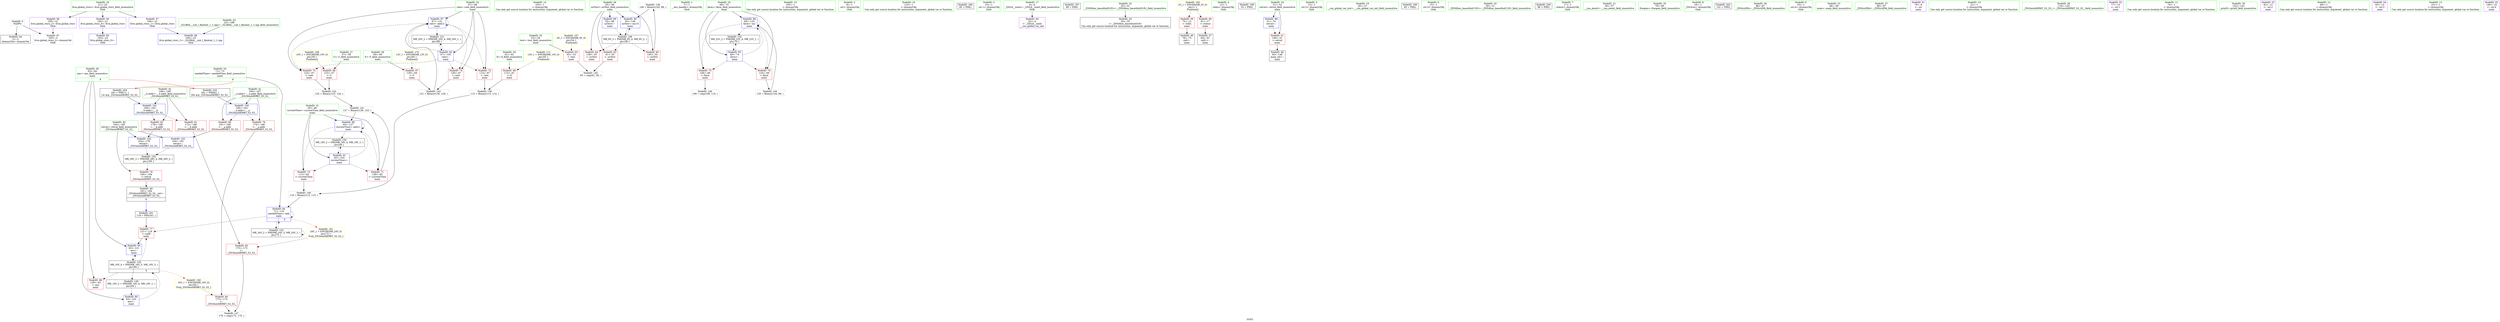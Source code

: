 digraph "SVFG" {
	label="SVFG";

	Node0x557bcdfb3090 [shape=record,color=grey,label="{NodeID: 0\nNullPtr}"];
	Node0x557bcdfb3090 -> Node0x557bcdfca710[style=solid];
	Node0x557bcdfb3090 -> Node0x557bcdfcdb70[style=solid];
	Node0x557bcdfcab80 [shape=record,color=blue,label="{NodeID: 97\n67\<--131\nrate\<--add12\nmain\n}"];
	Node0x557bcdfcab80 -> Node0x557bcdfccee0[style=dashed];
	Node0x557bcdfcab80 -> Node0x557bcdfccfb0[style=dashed];
	Node0x557bcdfcab80 -> Node0x557bcdfcd080[style=dashed];
	Node0x557bcdfcab80 -> Node0x557bcdfcab80[style=dashed];
	Node0x557bcdfcab80 -> Node0x557bcdfd78f0[style=dashed];
	Node0x557bcdfc8bb0 [shape=record,color=green,label="{NodeID: 14\n103\<--1\n\<--dummyObj\nCan only get source location for instruction, argument, global var or function.}"];
	Node0x557bcdfc98f0 [shape=record,color=green,label="{NodeID: 28\n59\<--60\nF\<--F_field_insensitive\nmain\n}"];
	Node0x557bcdfc98f0 -> Node0x557bcdfccad0[style=solid];
	Node0x557bcdfca540 [shape=record,color=green,label="{NodeID: 42\n168\<--169\n__b.addr\<--__b.addr_field_insensitive\n_ZSt3minIdERKT_S2_S2_\n}"];
	Node0x557bcdfca540 -> Node0x557bcdfcd630[style=solid];
	Node0x557bcdfca540 -> Node0x557bcdfcd700[style=solid];
	Node0x557bcdfca540 -> Node0x557bcdfcaec0[style=solid];
	Node0x557bcdfd1160 [shape=record,color=grey,label="{NodeID: 139\n146 = Binary(145, 89, )\n}"];
	Node0x557bcdfd1160 -> Node0x557bcdfcad20[style=solid];
	Node0x557bcdfcc150 [shape=record,color=purple,label="{NodeID: 56\n193\<--21\nllvm.global_ctors_0\<--llvm.global_ctors\nGlob }"];
	Node0x557bcdfcc150 -> Node0x557bcdfcd970[style=solid];
	Node0x557bcdfd82f0 [shape=record,color=black,label="{NodeID: 153\nMR_24V_2 = PHI(MR_24V_3, MR_24V_1, )\npts\{72 \}\n}"];
	Node0x557bcdfd82f0 -> Node0x557bcdfce150[style=dashed];
	Node0x557bcdfd82f0 -> Node0x557bcdfd82f0[style=dashed];
	Node0x557bcdfccd40 [shape=record,color=red,label="{NodeID: 70\n112\<--65\n\<--currentTime\nmain\n}"];
	Node0x557bcdfccd40 -> Node0x557bcdfcb300[style=solid];
	Node0x557bcdfdb680 [shape=record,color=yellow,style=double,label="{NodeID: 167\n6V_1 = ENCHI(MR_6V_0)\npts\{54 \}\nFun[main]}"];
	Node0x557bcdfdb680 -> Node0x557bcdfcc6c0[style=dashed];
	Node0x557bcdfcd8a0 [shape=record,color=red,label="{NodeID: 84\n175\<--174\n\<--\n_ZSt3minIdERKT_S2_S2_\n}"];
	Node0x557bcdfcd8a0 -> Node0x557bcdfd2570[style=solid];
	Node0x557bcdfb31a0 [shape=record,color=green,label="{NodeID: 1\n7\<--1\n__dso_handle\<--dummyObj\nGlob }"];
	Node0x557bcdfcac50 [shape=record,color=blue,label="{NodeID: 98\n69\<--135\nfarm\<--inc\nmain\n}"];
	Node0x557bcdfcac50 -> Node0x557bcdfcd150[style=dashed];
	Node0x557bcdfcac50 -> Node0x557bcdfcd220[style=dashed];
	Node0x557bcdfcac50 -> Node0x557bcdfcac50[style=dashed];
	Node0x557bcdfcac50 -> Node0x557bcdfd7df0[style=dashed];
	Node0x557bcdfc8cb0 [shape=record,color=green,label="{NodeID: 15\n105\<--1\n\<--dummyObj\nCan only get source location for instruction, argument, global var or function.}"];
	Node0x557bcdfc99c0 [shape=record,color=green,label="{NodeID: 29\n61\<--62\nX\<--X_field_insensitive\nmain\n}"];
	Node0x557bcdfc99c0 -> Node0x557bcdfccba0[style=solid];
	Node0x557bcdfca610 [shape=record,color=green,label="{NodeID: 43\n23\<--189\n_GLOBAL__sub_I_flashmt_1_1.cpp\<--_GLOBAL__sub_I_flashmt_1_1.cpp_field_insensitive\n}"];
	Node0x557bcdfca610 -> Node0x557bcdfcda70[style=solid];
	Node0x557bcdfcb300 [shape=record,color=grey,label="{NodeID: 140\n116 = Binary(112, 115, )\n}"];
	Node0x557bcdfcb300 -> Node0x557bcdfce150[style=solid];
	Node0x557bcdfcc250 [shape=record,color=purple,label="{NodeID: 57\n194\<--21\nllvm.global_ctors_1\<--llvm.global_ctors\nGlob }"];
	Node0x557bcdfcc250 -> Node0x557bcdfcda70[style=solid];
	Node0x557bcdfd87f0 [shape=record,color=black,label="{NodeID: 154\nMR_28V_3 = PHI(MR_28V_4, MR_28V_2, )\npts\{165 \}\n}"];
	Node0x557bcdfd87f0 -> Node0x557bcdfcd3c0[style=dashed];
	Node0x557bcdfcce10 [shape=record,color=red,label="{NodeID: 71\n126\<--65\n\<--currentTime\nmain\n}"];
	Node0x557bcdfcce10 -> Node0x557bcdfcb480[style=solid];
	Node0x557bcdfcd970 [shape=record,color=blue,label="{NodeID: 85\n193\<--22\nllvm.global_ctors_0\<--\nGlob }"];
	Node0x557bcdfc7c60 [shape=record,color=green,label="{NodeID: 2\n8\<--1\n.str\<--dummyObj\nGlob }"];
	Node0x557bcdfcad20 [shape=record,color=blue,label="{NodeID: 99\n55\<--146\nnoTest\<--inc15\nmain\n}"];
	Node0x557bcdfcad20 -> Node0x557bcdfd69f0[style=dashed];
	Node0x557bcdfc8db0 [shape=record,color=green,label="{NodeID: 16\n110\<--1\n\<--dummyObj\nCan only get source location for instruction, argument, global var or function.}"];
	Node0x557bcddef130 [shape=record,color=black,label="{NodeID: 196\n85 = PHI()\n}"];
	Node0x557bcdfc9a90 [shape=record,color=green,label="{NodeID: 30\n63\<--64\nans\<--ans_field_insensitive\nmain\n|{|<s3>9}}"];
	Node0x557bcdfc9a90 -> Node0x557bcdfccc70[style=solid];
	Node0x557bcdfc9a90 -> Node0x557bcdfcde10[style=solid];
	Node0x557bcdfc9a90 -> Node0x557bcdfce220[style=solid];
	Node0x557bcdfc9a90:s3 -> Node0x557bcdfe6690[style=solid,color=red];
	Node0x557bcdfca710 [shape=record,color=black,label="{NodeID: 44\n2\<--3\ndummyVal\<--dummyVal\n}"];
	Node0x557bcdfcb480 [shape=record,color=grey,label="{NodeID: 141\n127 = Binary(126, 125, )\n}"];
	Node0x557bcdfcb480 -> Node0x557bcdfcaab0[style=solid];
	Node0x557bcdfcc350 [shape=record,color=purple,label="{NodeID: 58\n195\<--21\nllvm.global_ctors_2\<--llvm.global_ctors\nGlob }"];
	Node0x557bcdfcc350 -> Node0x557bcdfcdb70[style=solid];
	Node0x557bcdfd8cf0 [shape=record,color=black,label="{NodeID: 155\nMR_16V_4 = PHI(MR_16V_5, MR_16V_3, )\npts\{64 \}\n|{|<s4>9}}"];
	Node0x557bcdfd8cf0 -> Node0x557bcdfccc70[style=dashed];
	Node0x557bcdfd8cf0 -> Node0x557bcdfcd2f0[style=dashed];
	Node0x557bcdfd8cf0 -> Node0x557bcdfce220[style=dashed];
	Node0x557bcdfd8cf0 -> Node0x557bcdfd6ef0[style=dashed];
	Node0x557bcdfd8cf0:s4 -> Node0x557bcdfda5f0[style=dashed,color=red];
	Node0x557bcdfccee0 [shape=record,color=red,label="{NodeID: 72\n114\<--67\n\<--rate\nmain\n}"];
	Node0x557bcdfccee0 -> Node0x557bcdfd0fe0[style=solid];
	Node0x557bcdfdb840 [shape=record,color=yellow,style=double,label="{NodeID: 169\n10V_1 = ENCHI(MR_10V_0)\npts\{58 \}\nFun[main]}"];
	Node0x557bcdfdb840 -> Node0x557bcdfcca00[style=dashed];
	Node0x557bcdfcda70 [shape=record,color=blue,label="{NodeID: 86\n194\<--23\nllvm.global_ctors_1\<--_GLOBAL__sub_I_flashmt_1_1.cpp\nGlob }"];
	Node0x557bcdfc7cf0 [shape=record,color=green,label="{NodeID: 3\n10\<--1\n.str.1\<--dummyObj\nGlob }"];
	Node0x557bcdfcadf0 [shape=record,color=blue,label="{NodeID: 100\n166\<--162\n__a.addr\<--__a\n_ZSt3minIdERKT_S2_S2_\n}"];
	Node0x557bcdfcadf0 -> Node0x557bcdfcd490[style=dashed];
	Node0x557bcdfcadf0 -> Node0x557bcdfcd560[style=dashed];
	Node0x557bcdfc8eb0 [shape=record,color=green,label="{NodeID: 17\n4\<--6\n_ZStL8__ioinit\<--_ZStL8__ioinit_field_insensitive\nGlob }"];
	Node0x557bcdfc8eb0 -> Node0x557bcdfcbc70[style=solid];
	Node0x557bcdfe5fd0 [shape=record,color=black,label="{NodeID: 197\n99 = PHI()\n}"];
	Node0x557bcdfc9b60 [shape=record,color=green,label="{NodeID: 31\n65\<--66\ncurrentTime\<--currentTime_field_insensitive\nmain\n}"];
	Node0x557bcdfc9b60 -> Node0x557bcdfccd40[style=solid];
	Node0x557bcdfc9b60 -> Node0x557bcdfcce10[style=solid];
	Node0x557bcdfc9b60 -> Node0x557bcdfcdee0[style=solid];
	Node0x557bcdfc9b60 -> Node0x557bcdfcaab0[style=solid];
	Node0x557bcdfca810 [shape=record,color=black,label="{NodeID: 45\n34\<--35\n\<--_ZNSt8ios_base4InitD1Ev\nCan only get source location for instruction, argument, global var or function.}"];
	Node0x557bcdfcb600 [shape=record,color=grey,label="{NodeID: 142\n125 = Binary(123, 124, )\n}"];
	Node0x557bcdfcb600 -> Node0x557bcdfcb480[style=solid];
	Node0x557bcdfcc450 [shape=record,color=red,label="{NodeID: 59\n75\<--12\n\<--stdin\nmain\n}"];
	Node0x557bcdfcc450 -> Node0x557bcdfca910[style=solid];
	Node0x557bcdfccfb0 [shape=record,color=red,label="{NodeID: 73\n124\<--67\n\<--rate\nmain\n}"];
	Node0x557bcdfccfb0 -> Node0x557bcdfcb600[style=solid];
	Node0x557bcdfdb920 [shape=record,color=yellow,style=double,label="{NodeID: 170\n12V_1 = ENCHI(MR_12V_0)\npts\{60 \}\nFun[main]}"];
	Node0x557bcdfdb920 -> Node0x557bcdfccad0[style=dashed];
	Node0x557bcdfcdb70 [shape=record,color=blue, style = dotted,label="{NodeID: 87\n195\<--3\nllvm.global_ctors_2\<--dummyVal\nGlob }"];
	Node0x557bcdfc7d80 [shape=record,color=green,label="{NodeID: 4\n12\<--1\nstdin\<--dummyObj\nGlob }"];
	Node0x557bcdfcaec0 [shape=record,color=blue,label="{NodeID: 101\n168\<--163\n__b.addr\<--__b\n_ZSt3minIdERKT_S2_S2_\n}"];
	Node0x557bcdfcaec0 -> Node0x557bcdfcd630[style=dashed];
	Node0x557bcdfcaec0 -> Node0x557bcdfcd700[style=dashed];
	Node0x557bcdfc8fb0 [shape=record,color=green,label="{NodeID: 18\n21\<--25\nllvm.global_ctors\<--llvm.global_ctors_field_insensitive\nGlob }"];
	Node0x557bcdfc8fb0 -> Node0x557bcdfcc150[style=solid];
	Node0x557bcdfc8fb0 -> Node0x557bcdfcc250[style=solid];
	Node0x557bcdfc8fb0 -> Node0x557bcdfcc350[style=solid];
	Node0x557bcdfe60d0 [shape=record,color=black,label="{NodeID: 198\n33 = PHI()\n}"];
	Node0x557bcdfc9c30 [shape=record,color=green,label="{NodeID: 32\n67\<--68\nrate\<--rate_field_insensitive\nmain\n}"];
	Node0x557bcdfc9c30 -> Node0x557bcdfccee0[style=solid];
	Node0x557bcdfc9c30 -> Node0x557bcdfccfb0[style=solid];
	Node0x557bcdfc9c30 -> Node0x557bcdfcd080[style=solid];
	Node0x557bcdfc9c30 -> Node0x557bcdfcdfb0[style=solid];
	Node0x557bcdfc9c30 -> Node0x557bcdfcab80[style=solid];
	Node0x557bcdfca910 [shape=record,color=black,label="{NodeID: 46\n78\<--75\ncall\<--\nmain\n}"];
	Node0x557bcdfcb780 [shape=record,color=grey,label="{NodeID: 143\n131 = Binary(130, 129, )\n}"];
	Node0x557bcdfcb780 -> Node0x557bcdfcab80[style=solid];
	Node0x557bcdfcc520 [shape=record,color=red,label="{NodeID: 60\n81\<--17\n\<--stdout\nmain\n}"];
	Node0x557bcdfcc520 -> Node0x557bcdfca9e0[style=solid];
	Node0x557bcdfcd080 [shape=record,color=red,label="{NodeID: 74\n130\<--67\n\<--rate\nmain\n}"];
	Node0x557bcdfcd080 -> Node0x557bcdfcb780[style=solid];
	Node0x557bcdfdba00 [shape=record,color=yellow,style=double,label="{NodeID: 171\n14V_1 = ENCHI(MR_14V_0)\npts\{62 \}\nFun[main]}"];
	Node0x557bcdfdba00 -> Node0x557bcdfccba0[style=dashed];
	Node0x557bcdfcdc70 [shape=record,color=blue,label="{NodeID: 88\n51\<--74\nretval\<--\nmain\n}"];
	Node0x557bcdfcdc70 -> Node0x557bcdfcc5f0[style=dashed];
	Node0x557bcdfc7e10 [shape=record,color=green,label="{NodeID: 5\n13\<--1\n.str.2\<--dummyObj\nGlob }"];
	Node0x557bcdfcaf90 [shape=record,color=blue,label="{NodeID: 102\n164\<--178\nretval\<--\n_ZSt3minIdERKT_S2_S2_\n}"];
	Node0x557bcdfcaf90 -> Node0x557bcdfd87f0[style=dashed];
	Node0x557bcdfc90b0 [shape=record,color=green,label="{NodeID: 19\n26\<--27\n__cxx_global_var_init\<--__cxx_global_var_init_field_insensitive\n}"];
	Node0x557bcdfe61d0 [shape=record,color=black,label="{NodeID: 199\n95 = PHI()\n}"];
	Node0x557bcdfc9d00 [shape=record,color=green,label="{NodeID: 33\n69\<--70\nfarm\<--farm_field_insensitive\nmain\n}"];
	Node0x557bcdfc9d00 -> Node0x557bcdfcd150[style=solid];
	Node0x557bcdfc9d00 -> Node0x557bcdfcd220[style=solid];
	Node0x557bcdfc9d00 -> Node0x557bcdfce080[style=solid];
	Node0x557bcdfc9d00 -> Node0x557bcdfcac50[style=solid];
	Node0x557bcdfca9e0 [shape=record,color=black,label="{NodeID: 47\n84\<--81\ncall1\<--\nmain\n}"];
	Node0x557bcdfcb900 [shape=record,color=grey,label="{NodeID: 144\n135 = Binary(134, 89, )\n}"];
	Node0x557bcdfcb900 -> Node0x557bcdfcac50[style=solid];
	Node0x557bcdfcc5f0 [shape=record,color=red,label="{NodeID: 61\n149\<--51\n\<--retval\nmain\n}"];
	Node0x557bcdfcc5f0 -> Node0x557bcdfcbad0[style=solid];
	Node0x557bcdfcd150 [shape=record,color=red,label="{NodeID: 75\n108\<--69\n\<--farm\nmain\n}"];
	Node0x557bcdfcd150 -> Node0x557bcdfd23f0[style=solid];
	Node0x557bcdfcdd40 [shape=record,color=blue,label="{NodeID: 89\n55\<--89\nnoTest\<--\nmain\n}"];
	Node0x557bcdfcdd40 -> Node0x557bcdfd69f0[style=dashed];
	Node0x557bcdfc8650 [shape=record,color=green,label="{NodeID: 6\n15\<--1\n.str.3\<--dummyObj\nGlob }"];
	Node0x557bcdfcb060 [shape=record,color=blue,label="{NodeID: 103\n164\<--181\nretval\<--\n_ZSt3minIdERKT_S2_S2_\n}"];
	Node0x557bcdfcb060 -> Node0x557bcdfd87f0[style=dashed];
	Node0x557bcdfc91b0 [shape=record,color=green,label="{NodeID: 20\n30\<--31\n_ZNSt8ios_base4InitC1Ev\<--_ZNSt8ios_base4InitC1Ev_field_insensitive\n}"];
	Node0x557bcdfe6330 [shape=record,color=black,label="{NodeID: 200\n98 = PHI()\n}"];
	Node0x557bcdfc9dd0 [shape=record,color=green,label="{NodeID: 34\n71\<--72\nneededTime\<--neededTime_field_insensitive\nmain\n|{|<s1>9}}"];
	Node0x557bcdfc9dd0 -> Node0x557bcdfce150[style=solid];
	Node0x557bcdfc9dd0:s1 -> Node0x557bcdfe67c0[style=solid,color=red];
	Node0x557bcdfcbad0 [shape=record,color=black,label="{NodeID: 48\n50\<--149\nmain_ret\<--\nmain\n}"];
	Node0x557bcdfd22b0 [shape=record,color=grey,label="{NodeID: 145\n93 = cmp(91, 92, )\n}"];
	Node0x557bcdfcc6c0 [shape=record,color=red,label="{NodeID: 62\n92\<--53\n\<--test\nmain\n}"];
	Node0x557bcdfcc6c0 -> Node0x557bcdfd22b0[style=solid];
	Node0x557bcdfcd220 [shape=record,color=red,label="{NodeID: 76\n134\<--69\n\<--farm\nmain\n}"];
	Node0x557bcdfcd220 -> Node0x557bcdfcb900[style=solid];
	Node0x557bcdfcde10 [shape=record,color=blue,label="{NodeID: 90\n63\<--101\nans\<--\nmain\n}"];
	Node0x557bcdfcde10 -> Node0x557bcdfd8cf0[style=dashed];
	Node0x557bcdfc86e0 [shape=record,color=green,label="{NodeID: 7\n17\<--1\nstdout\<--dummyObj\nGlob }"];
	Node0x557bcdfc92b0 [shape=record,color=green,label="{NodeID: 21\n36\<--37\n__cxa_atexit\<--__cxa_atexit_field_insensitive\n}"];
	Node0x557bcdfe6430 [shape=record,color=black,label="{NodeID: 201\n118 = PHI(161, )\n}"];
	Node0x557bcdfe6430 -> Node0x557bcdfcd2f0[style=solid];
	Node0x557bcdfc9ea0 [shape=record,color=green,label="{NodeID: 35\n79\<--80\nfreopen\<--freopen_field_insensitive\n}"];
	Node0x557bcdfcbba0 [shape=record,color=black,label="{NodeID: 49\n161\<--184\n_ZSt3minIdERKT_S2_S2__ret\<--\n_ZSt3minIdERKT_S2_S2_\n|{<s0>9}}"];
	Node0x557bcdfcbba0:s0 -> Node0x557bcdfe6430[style=solid,color=blue];
	Node0x557bcdfd23f0 [shape=record,color=grey,label="{NodeID: 146\n109 = cmp(108, 110, )\n}"];
	Node0x557bcdfcc790 [shape=record,color=red,label="{NodeID: 63\n91\<--55\n\<--noTest\nmain\n}"];
	Node0x557bcdfcc790 -> Node0x557bcdfd22b0[style=solid];
	Node0x557bcdfda5f0 [shape=record,color=yellow,style=double,label="{NodeID: 160\n16V_1 = ENCHI(MR_16V_0)\npts\{64 \}\nFun[_ZSt3minIdERKT_S2_S2_]}"];
	Node0x557bcdfda5f0 -> Node0x557bcdfcd8a0[style=dashed];
	Node0x557bcdfcd2f0 [shape=record,color=red,label="{NodeID: 77\n121\<--118\n\<--call9\nmain\n}"];
	Node0x557bcdfcd2f0 -> Node0x557bcdfce220[style=solid];
	Node0x557bcdfcdee0 [shape=record,color=blue,label="{NodeID: 91\n65\<--103\ncurrentTime\<--\nmain\n}"];
	Node0x557bcdfcdee0 -> Node0x557bcdfccd40[style=dashed];
	Node0x557bcdfcdee0 -> Node0x557bcdfcce10[style=dashed];
	Node0x557bcdfcdee0 -> Node0x557bcdfcaab0[style=dashed];
	Node0x557bcdfcdee0 -> Node0x557bcdfd73f0[style=dashed];
	Node0x557bcdfc8770 [shape=record,color=green,label="{NodeID: 8\n18\<--1\n_ZSt3cin\<--dummyObj\nGlob }"];
	Node0x557bcdfc93b0 [shape=record,color=green,label="{NodeID: 22\n35\<--41\n_ZNSt8ios_base4InitD1Ev\<--_ZNSt8ios_base4InitD1Ev_field_insensitive\n}"];
	Node0x557bcdfc93b0 -> Node0x557bcdfca810[style=solid];
	Node0x557bcdfe65c0 [shape=record,color=black,label="{NodeID: 202\n141 = PHI()\n}"];
	Node0x557bcdfc9fa0 [shape=record,color=green,label="{NodeID: 36\n86\<--87\n_ZNSirsERi\<--_ZNSirsERi_field_insensitive\n}"];
	Node0x557bcdfcbc70 [shape=record,color=purple,label="{NodeID: 50\n32\<--4\n\<--_ZStL8__ioinit\n__cxx_global_var_init\n}"];
	Node0x557bcdfd2570 [shape=record,color=grey,label="{NodeID: 147\n176 = cmp(173, 175, )\n}"];
	Node0x557bcdfcc860 [shape=record,color=red,label="{NodeID: 64\n138\<--55\n\<--noTest\nmain\n}"];
	Node0x557bcdfdb110 [shape=record,color=yellow,style=double,label="{NodeID: 161\n24V_1 = ENCHI(MR_24V_0)\npts\{72 \}\nFun[_ZSt3minIdERKT_S2_S2_]}"];
	Node0x557bcdfdb110 -> Node0x557bcdfcd7d0[style=dashed];
	Node0x557bcdfcd3c0 [shape=record,color=red,label="{NodeID: 78\n184\<--164\n\<--retval\n_ZSt3minIdERKT_S2_S2_\n}"];
	Node0x557bcdfcd3c0 -> Node0x557bcdfcbba0[style=solid];
	Node0x557bcdfcdfb0 [shape=record,color=blue,label="{NodeID: 92\n67\<--105\nrate\<--\nmain\n}"];
	Node0x557bcdfcdfb0 -> Node0x557bcdfccee0[style=dashed];
	Node0x557bcdfcdfb0 -> Node0x557bcdfccfb0[style=dashed];
	Node0x557bcdfcdfb0 -> Node0x557bcdfcd080[style=dashed];
	Node0x557bcdfcdfb0 -> Node0x557bcdfcab80[style=dashed];
	Node0x557bcdfcdfb0 -> Node0x557bcdfd78f0[style=dashed];
	Node0x557bcdfc8800 [shape=record,color=green,label="{NodeID: 9\n19\<--1\n.str.4\<--dummyObj\nGlob }"];
	Node0x557bcdfc94b0 [shape=record,color=green,label="{NodeID: 23\n48\<--49\nmain\<--main_field_insensitive\n}"];
	Node0x557bcdfe6690 [shape=record,color=black,label="{NodeID: 203\n162 = PHI(63, )\n0th arg _ZSt3minIdERKT_S2_S2_ }"];
	Node0x557bcdfe6690 -> Node0x557bcdfcadf0[style=solid];
	Node0x557bcdfca0a0 [shape=record,color=green,label="{NodeID: 37\n96\<--97\n_ZNSirsERd\<--_ZNSirsERd_field_insensitive\n}"];
	Node0x557bcdfcbd40 [shape=record,color=purple,label="{NodeID: 51\n76\<--8\n\<--.str\nmain\n}"];
	Node0x557bcdfd69f0 [shape=record,color=black,label="{NodeID: 148\nMR_8V_3 = PHI(MR_8V_4, MR_8V_2, )\npts\{56 \}\n}"];
	Node0x557bcdfd69f0 -> Node0x557bcdfcc790[style=dashed];
	Node0x557bcdfd69f0 -> Node0x557bcdfcc860[style=dashed];
	Node0x557bcdfd69f0 -> Node0x557bcdfcc930[style=dashed];
	Node0x557bcdfd69f0 -> Node0x557bcdfcad20[style=dashed];
	Node0x557bcdfcc930 [shape=record,color=red,label="{NodeID: 65\n145\<--55\n\<--noTest\nmain\n}"];
	Node0x557bcdfcc930 -> Node0x557bcdfd1160[style=solid];
	Node0x557bcdfcd490 [shape=record,color=red,label="{NodeID: 79\n174\<--166\n\<--__a.addr\n_ZSt3minIdERKT_S2_S2_\n}"];
	Node0x557bcdfcd490 -> Node0x557bcdfcd8a0[style=solid];
	Node0x557bcdfce080 [shape=record,color=blue,label="{NodeID: 93\n69\<--74\nfarm\<--\nmain\n}"];
	Node0x557bcdfce080 -> Node0x557bcdfcd150[style=dashed];
	Node0x557bcdfce080 -> Node0x557bcdfcd220[style=dashed];
	Node0x557bcdfce080 -> Node0x557bcdfcac50[style=dashed];
	Node0x557bcdfce080 -> Node0x557bcdfd7df0[style=dashed];
	Node0x557bcdfc8890 [shape=record,color=green,label="{NodeID: 10\n22\<--1\n\<--dummyObj\nCan only get source location for instruction, argument, global var or function.}"];
	Node0x557bcdfc95b0 [shape=record,color=green,label="{NodeID: 24\n51\<--52\nretval\<--retval_field_insensitive\nmain\n}"];
	Node0x557bcdfc95b0 -> Node0x557bcdfcc5f0[style=solid];
	Node0x557bcdfc95b0 -> Node0x557bcdfcdc70[style=solid];
	Node0x557bcdfe67c0 [shape=record,color=black,label="{NodeID: 204\n163 = PHI(71, )\n1st arg _ZSt3minIdERKT_S2_S2_ }"];
	Node0x557bcdfe67c0 -> Node0x557bcdfcaec0[style=solid];
	Node0x557bcdfca1a0 [shape=record,color=green,label="{NodeID: 38\n119\<--120\n_ZSt3minIdERKT_S2_S2_\<--_ZSt3minIdERKT_S2_S2__field_insensitive\n}"];
	Node0x557bcdfcbe10 [shape=record,color=purple,label="{NodeID: 52\n77\<--10\n\<--.str.1\nmain\n}"];
	Node0x557bcdfd6ef0 [shape=record,color=black,label="{NodeID: 149\nMR_16V_2 = PHI(MR_16V_4, MR_16V_1, )\npts\{64 \}\n}"];
	Node0x557bcdfd6ef0 -> Node0x557bcdfcde10[style=dashed];
	Node0x557bcdfcca00 [shape=record,color=red,label="{NodeID: 66\n123\<--57\n\<--C\nmain\n}"];
	Node0x557bcdfcca00 -> Node0x557bcdfcb600[style=solid];
	Node0x557bcdfcd560 [shape=record,color=red,label="{NodeID: 80\n181\<--166\n\<--__a.addr\n_ZSt3minIdERKT_S2_S2_\n}"];
	Node0x557bcdfcd560 -> Node0x557bcdfcb060[style=solid];
	Node0x557bcdfce150 [shape=record,color=blue,label="{NodeID: 94\n71\<--116\nneededTime\<--add\nmain\n|{|<s3>9}}"];
	Node0x557bcdfce150 -> Node0x557bcdfcd2f0[style=dashed];
	Node0x557bcdfce150 -> Node0x557bcdfce150[style=dashed];
	Node0x557bcdfce150 -> Node0x557bcdfd82f0[style=dashed];
	Node0x557bcdfce150:s3 -> Node0x557bcdfdb110[style=dashed,color=red];
	Node0x557bcdfc8920 [shape=record,color=green,label="{NodeID: 11\n74\<--1\n\<--dummyObj\nCan only get source location for instruction, argument, global var or function.}"];
	Node0x557bcdfc9680 [shape=record,color=green,label="{NodeID: 25\n53\<--54\ntest\<--test_field_insensitive\nmain\n}"];
	Node0x557bcdfc9680 -> Node0x557bcdfcc6c0[style=solid];
	Node0x557bcdfca2a0 [shape=record,color=green,label="{NodeID: 39\n142\<--143\nprintf\<--printf_field_insensitive\n}"];
	Node0x557bcdfcbee0 [shape=record,color=purple,label="{NodeID: 53\n82\<--13\n\<--.str.2\nmain\n}"];
	Node0x557bcdfd73f0 [shape=record,color=black,label="{NodeID: 150\nMR_18V_2 = PHI(MR_18V_4, MR_18V_1, )\npts\{66 \}\n}"];
	Node0x557bcdfd73f0 -> Node0x557bcdfcdee0[style=dashed];
	Node0x557bcdfccad0 [shape=record,color=red,label="{NodeID: 67\n129\<--59\n\<--F\nmain\n}"];
	Node0x557bcdfccad0 -> Node0x557bcdfcb780[style=solid];
	Node0x557bcdfcd630 [shape=record,color=red,label="{NodeID: 81\n172\<--168\n\<--__b.addr\n_ZSt3minIdERKT_S2_S2_\n}"];
	Node0x557bcdfcd630 -> Node0x557bcdfcd7d0[style=solid];
	Node0x557bcdfce220 [shape=record,color=blue,label="{NodeID: 95\n63\<--121\nans\<--\nmain\n}"];
	Node0x557bcdfce220 -> Node0x557bcdfd8cf0[style=dashed];
	Node0x557bcdfc89b0 [shape=record,color=green,label="{NodeID: 12\n89\<--1\n\<--dummyObj\nCan only get source location for instruction, argument, global var or function.}"];
	Node0x557bcdfc9750 [shape=record,color=green,label="{NodeID: 26\n55\<--56\nnoTest\<--noTest_field_insensitive\nmain\n}"];
	Node0x557bcdfc9750 -> Node0x557bcdfcc790[style=solid];
	Node0x557bcdfc9750 -> Node0x557bcdfcc860[style=solid];
	Node0x557bcdfc9750 -> Node0x557bcdfcc930[style=solid];
	Node0x557bcdfc9750 -> Node0x557bcdfcdd40[style=solid];
	Node0x557bcdfc9750 -> Node0x557bcdfcad20[style=solid];
	Node0x557bcdfca3a0 [shape=record,color=green,label="{NodeID: 40\n164\<--165\nretval\<--retval_field_insensitive\n_ZSt3minIdERKT_S2_S2_\n}"];
	Node0x557bcdfca3a0 -> Node0x557bcdfcd3c0[style=solid];
	Node0x557bcdfca3a0 -> Node0x557bcdfcaf90[style=solid];
	Node0x557bcdfca3a0 -> Node0x557bcdfcb060[style=solid];
	Node0x557bcdfcbfb0 [shape=record,color=purple,label="{NodeID: 54\n83\<--15\n\<--.str.3\nmain\n}"];
	Node0x557bcdfd78f0 [shape=record,color=black,label="{NodeID: 151\nMR_20V_2 = PHI(MR_20V_4, MR_20V_1, )\npts\{68 \}\n}"];
	Node0x557bcdfd78f0 -> Node0x557bcdfcdfb0[style=dashed];
	Node0x557bcdfccba0 [shape=record,color=red,label="{NodeID: 68\n113\<--61\n\<--X\nmain\n}"];
	Node0x557bcdfccba0 -> Node0x557bcdfd0fe0[style=solid];
	Node0x557bcdfdb490 [shape=record,color=yellow,style=double,label="{NodeID: 165\n2V_1 = ENCHI(MR_2V_0)\npts\{1 \}\nFun[main]}"];
	Node0x557bcdfdb490 -> Node0x557bcdfcc450[style=dashed];
	Node0x557bcdfdb490 -> Node0x557bcdfcc520[style=dashed];
	Node0x557bcdfcd700 [shape=record,color=red,label="{NodeID: 82\n178\<--168\n\<--__b.addr\n_ZSt3minIdERKT_S2_S2_\n}"];
	Node0x557bcdfcd700 -> Node0x557bcdfcaf90[style=solid];
	Node0x557bcdfcaab0 [shape=record,color=blue,label="{NodeID: 96\n65\<--127\ncurrentTime\<--add11\nmain\n}"];
	Node0x557bcdfcaab0 -> Node0x557bcdfccd40[style=dashed];
	Node0x557bcdfcaab0 -> Node0x557bcdfcce10[style=dashed];
	Node0x557bcdfcaab0 -> Node0x557bcdfcaab0[style=dashed];
	Node0x557bcdfcaab0 -> Node0x557bcdfd73f0[style=dashed];
	Node0x557bcdfc8ab0 [shape=record,color=green,label="{NodeID: 13\n101\<--1\n\<--dummyObj\nCan only get source location for instruction, argument, global var or function.}"];
	Node0x557bcdfc9820 [shape=record,color=green,label="{NodeID: 27\n57\<--58\nC\<--C_field_insensitive\nmain\n}"];
	Node0x557bcdfc9820 -> Node0x557bcdfcca00[style=solid];
	Node0x557bcdfca470 [shape=record,color=green,label="{NodeID: 41\n166\<--167\n__a.addr\<--__a.addr_field_insensitive\n_ZSt3minIdERKT_S2_S2_\n}"];
	Node0x557bcdfca470 -> Node0x557bcdfcd490[style=solid];
	Node0x557bcdfca470 -> Node0x557bcdfcd560[style=solid];
	Node0x557bcdfca470 -> Node0x557bcdfcadf0[style=solid];
	Node0x557bcdfd0fe0 [shape=record,color=grey,label="{NodeID: 138\n115 = Binary(113, 114, )\n}"];
	Node0x557bcdfd0fe0 -> Node0x557bcdfcb300[style=solid];
	Node0x557bcdfcc080 [shape=record,color=purple,label="{NodeID: 55\n140\<--19\n\<--.str.4\nmain\n}"];
	Node0x557bcdfd7df0 [shape=record,color=black,label="{NodeID: 152\nMR_22V_2 = PHI(MR_22V_4, MR_22V_1, )\npts\{70 \}\n}"];
	Node0x557bcdfd7df0 -> Node0x557bcdfce080[style=dashed];
	Node0x557bcdfccc70 [shape=record,color=red,label="{NodeID: 69\n139\<--63\n\<--ans\nmain\n}"];
	Node0x557bcdfcd7d0 [shape=record,color=red,label="{NodeID: 83\n173\<--172\n\<--\n_ZSt3minIdERKT_S2_S2_\n}"];
	Node0x557bcdfcd7d0 -> Node0x557bcdfd2570[style=solid];
}
